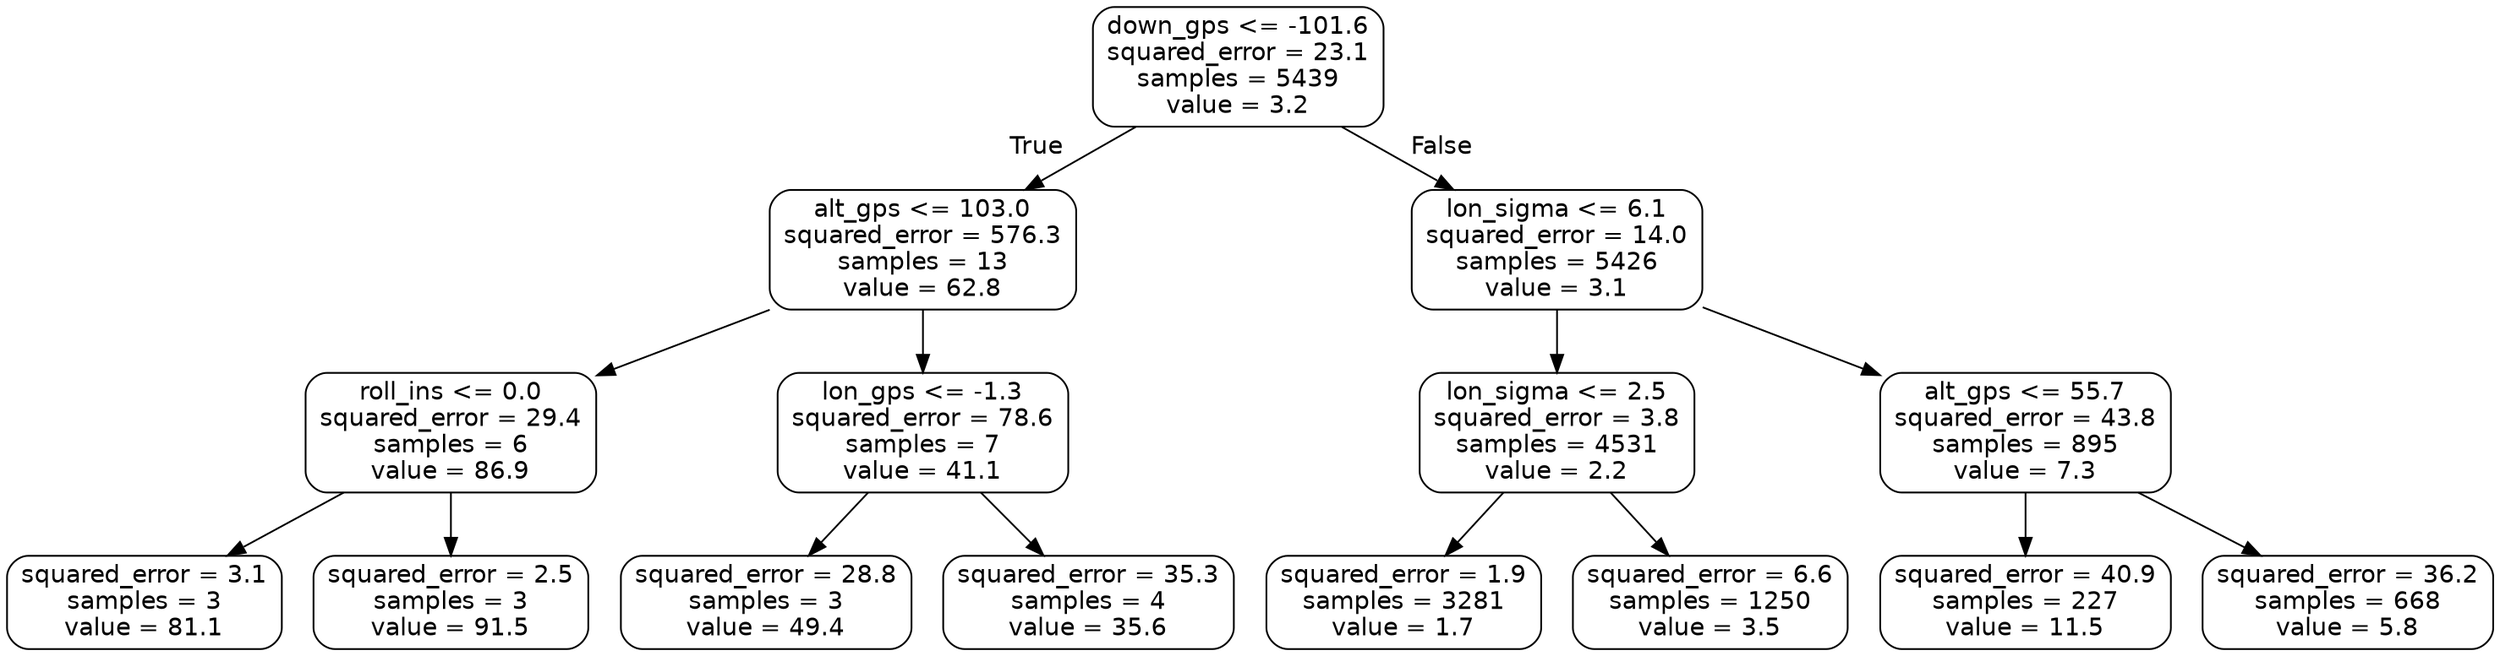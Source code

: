 digraph Tree {
node [shape=box, style="rounded", color="black", fontname="helvetica"] ;
edge [fontname="helvetica"] ;
0 [label="down_gps <= -101.6\nsquared_error = 23.1\nsamples = 5439\nvalue = 3.2"] ;
1 [label="alt_gps <= 103.0\nsquared_error = 576.3\nsamples = 13\nvalue = 62.8"] ;
0 -> 1 [labeldistance=2.5, labelangle=45, headlabel="True"] ;
2 [label="roll_ins <= 0.0\nsquared_error = 29.4\nsamples = 6\nvalue = 86.9"] ;
1 -> 2 ;
3 [label="squared_error = 3.1\nsamples = 3\nvalue = 81.1"] ;
2 -> 3 ;
4 [label="squared_error = 2.5\nsamples = 3\nvalue = 91.5"] ;
2 -> 4 ;
5 [label="lon_gps <= -1.3\nsquared_error = 78.6\nsamples = 7\nvalue = 41.1"] ;
1 -> 5 ;
6 [label="squared_error = 28.8\nsamples = 3\nvalue = 49.4"] ;
5 -> 6 ;
7 [label="squared_error = 35.3\nsamples = 4\nvalue = 35.6"] ;
5 -> 7 ;
8 [label="lon_sigma <= 6.1\nsquared_error = 14.0\nsamples = 5426\nvalue = 3.1"] ;
0 -> 8 [labeldistance=2.5, labelangle=-45, headlabel="False"] ;
9 [label="lon_sigma <= 2.5\nsquared_error = 3.8\nsamples = 4531\nvalue = 2.2"] ;
8 -> 9 ;
10 [label="squared_error = 1.9\nsamples = 3281\nvalue = 1.7"] ;
9 -> 10 ;
11 [label="squared_error = 6.6\nsamples = 1250\nvalue = 3.5"] ;
9 -> 11 ;
12 [label="alt_gps <= 55.7\nsquared_error = 43.8\nsamples = 895\nvalue = 7.3"] ;
8 -> 12 ;
13 [label="squared_error = 40.9\nsamples = 227\nvalue = 11.5"] ;
12 -> 13 ;
14 [label="squared_error = 36.2\nsamples = 668\nvalue = 5.8"] ;
12 -> 14 ;
}